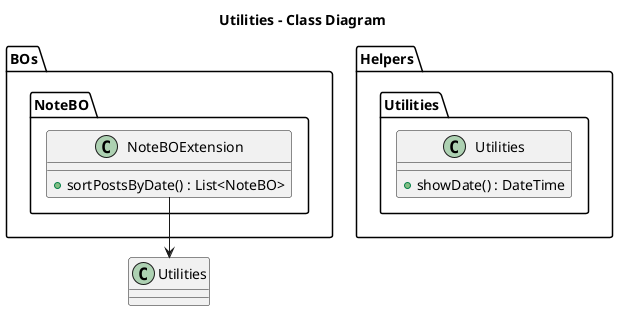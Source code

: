 @startuml Utilities - Class Diagram

title **Utilities - Class Diagram**

package Helpers{
    package Utilities{
        class Utilities{
            + showDate() : DateTime
        }
    }
}

package BOs{
    package NoteBO{
        class NoteBOExtension{
            + sortPostsByDate() : List<NoteBO>
        }
    }
}
NoteBOExtension --> Utilities

newpage

title **Utilities - Class Diagram**

package Helpers{
    package Utilities{
        class Utilities{
            + showDate() : DateTime
        }
    }
}

package Pages{
    package CreatePostScreen{
       class CreatePostScreenVM{
            + addPost(): void
        }
    }
}

CreatePostScreenVM --> Utilities
@enduml